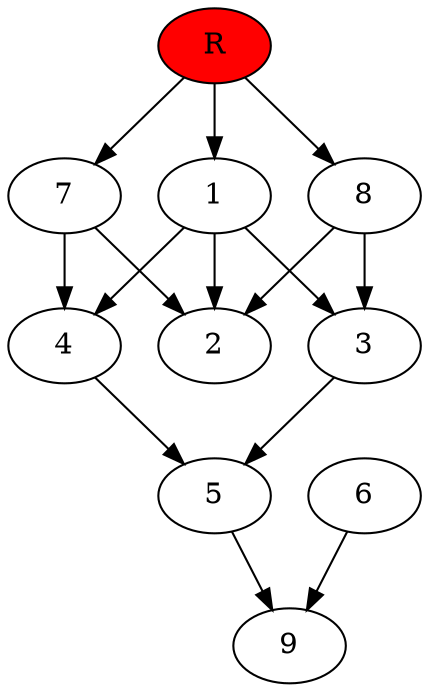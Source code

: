 digraph prb81177 {
	1
	2
	3
	4
	5
	6
	7
	8
	R [fillcolor="#ff0000" style=filled]
	1 -> 2
	1 -> 3
	1 -> 4
	3 -> 5
	4 -> 5
	5 -> 9
	6 -> 9
	7 -> 2
	7 -> 4
	8 -> 2
	8 -> 3
	R -> 1
	R -> 7
	R -> 8
}
